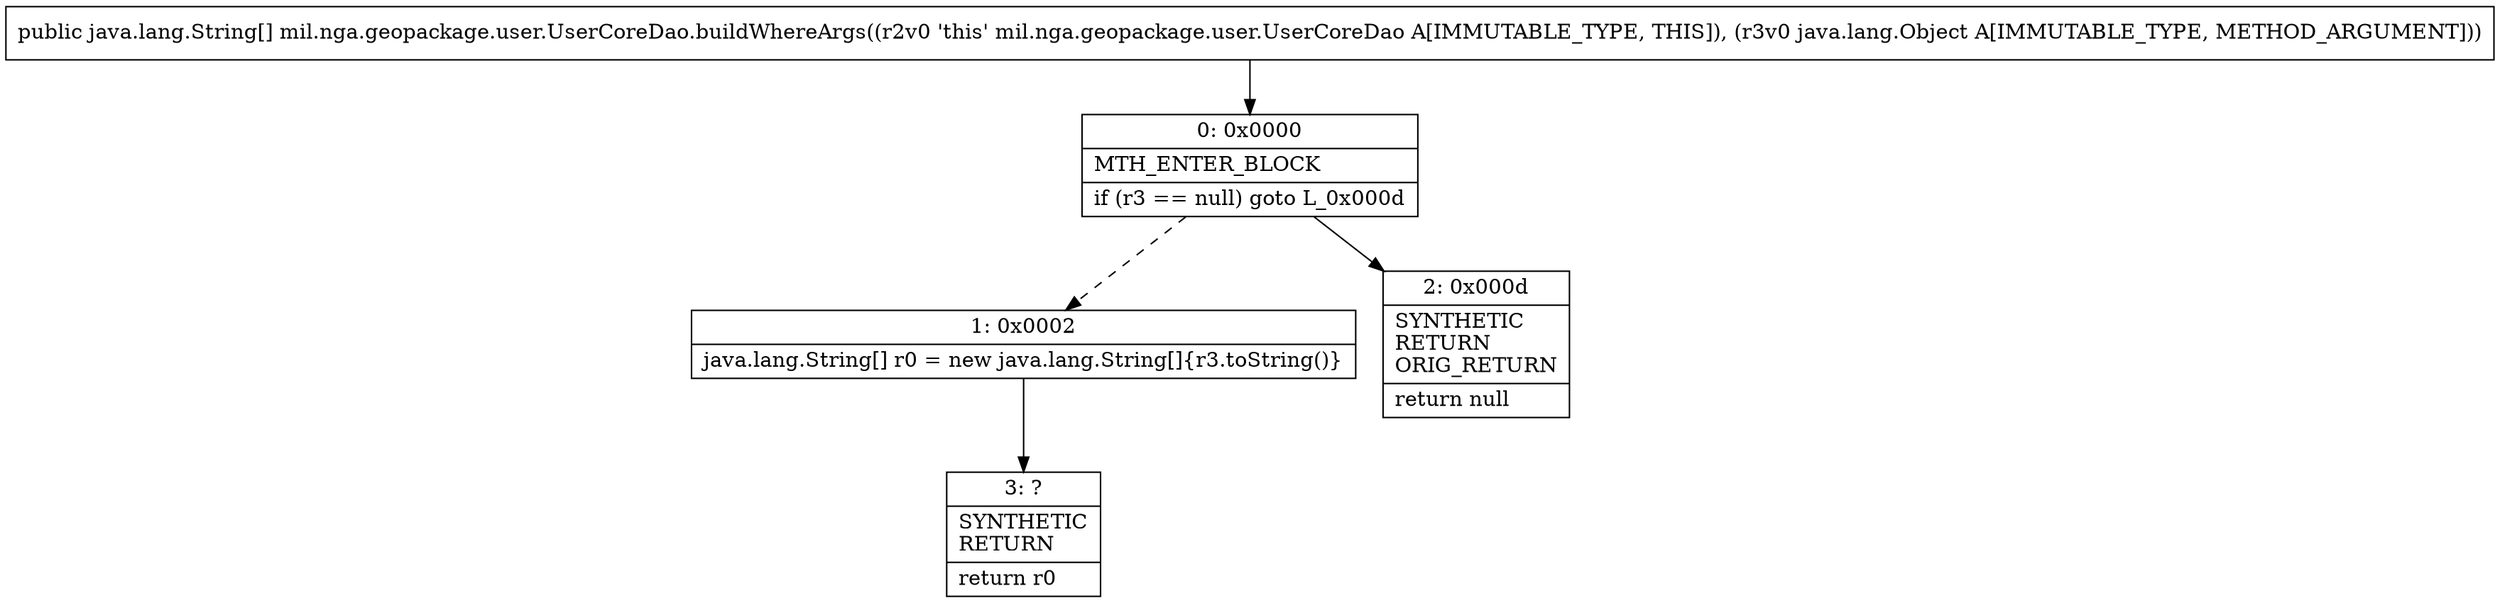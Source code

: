 digraph "CFG formil.nga.geopackage.user.UserCoreDao.buildWhereArgs(Ljava\/lang\/Object;)[Ljava\/lang\/String;" {
Node_0 [shape=record,label="{0\:\ 0x0000|MTH_ENTER_BLOCK\l|if (r3 == null) goto L_0x000d\l}"];
Node_1 [shape=record,label="{1\:\ 0x0002|java.lang.String[] r0 = new java.lang.String[]\{r3.toString()\}\l}"];
Node_2 [shape=record,label="{2\:\ 0x000d|SYNTHETIC\lRETURN\lORIG_RETURN\l|return null\l}"];
Node_3 [shape=record,label="{3\:\ ?|SYNTHETIC\lRETURN\l|return r0\l}"];
MethodNode[shape=record,label="{public java.lang.String[] mil.nga.geopackage.user.UserCoreDao.buildWhereArgs((r2v0 'this' mil.nga.geopackage.user.UserCoreDao A[IMMUTABLE_TYPE, THIS]), (r3v0 java.lang.Object A[IMMUTABLE_TYPE, METHOD_ARGUMENT])) }"];
MethodNode -> Node_0;
Node_0 -> Node_1[style=dashed];
Node_0 -> Node_2;
Node_1 -> Node_3;
}

